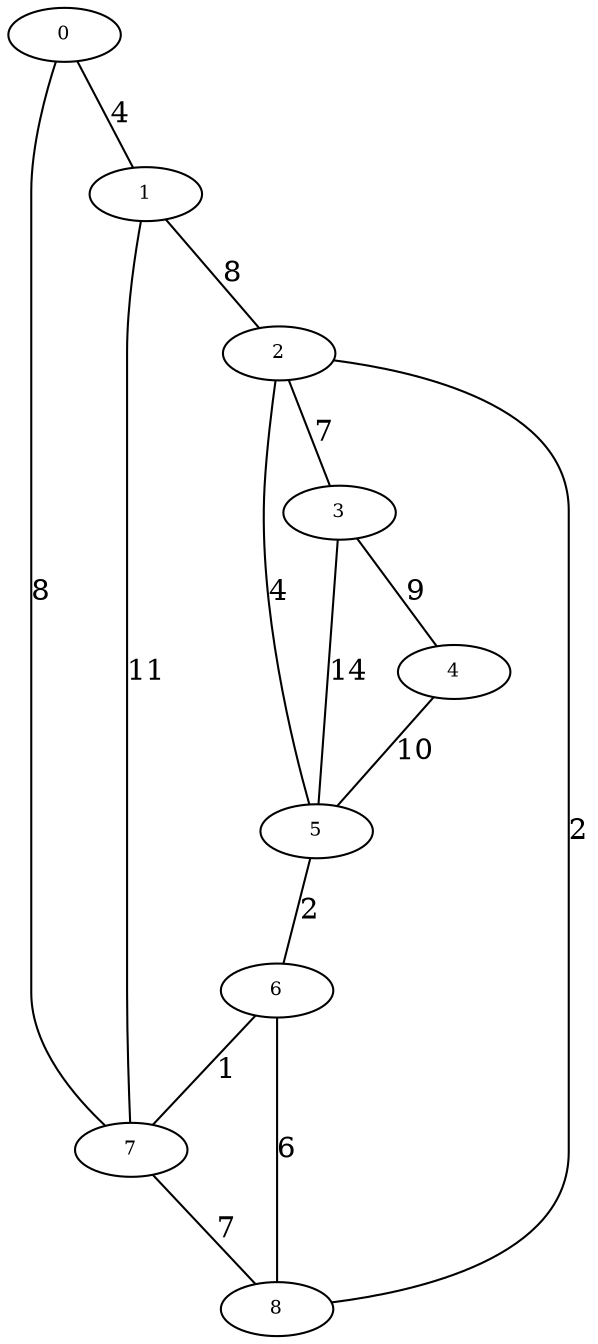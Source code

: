 digraph test_network1 {
    rankdir="TB"
    node [fontsize=9, shape=ellipse, height=0.25]

    0 -> 1 [dir = none, label="4"];
    0 -> 7 [dir = none, label="8"];
    1 -> 2 [dir = none, label="8"];
    1 -> 7 [dir = none, label="11"];
    2 -> 3 [dir = none, label="7"];
    2 -> 5 [dir = none, label="4"];
    2 -> 8 [dir = none, label="2"];
    3 -> 4 [dir = none, label="9"];
    3 -> 5 [dir = none, label="14"];
    4 -> 5 [dir = none, label="10"];
    5 -> 6 [dir = none, label="2"];
    6 -> 7 [dir = none, label="1"];
    6 -> 8 [dir = none, label="6"];
    7 -> 8 [dir = none, label="7"];
}
